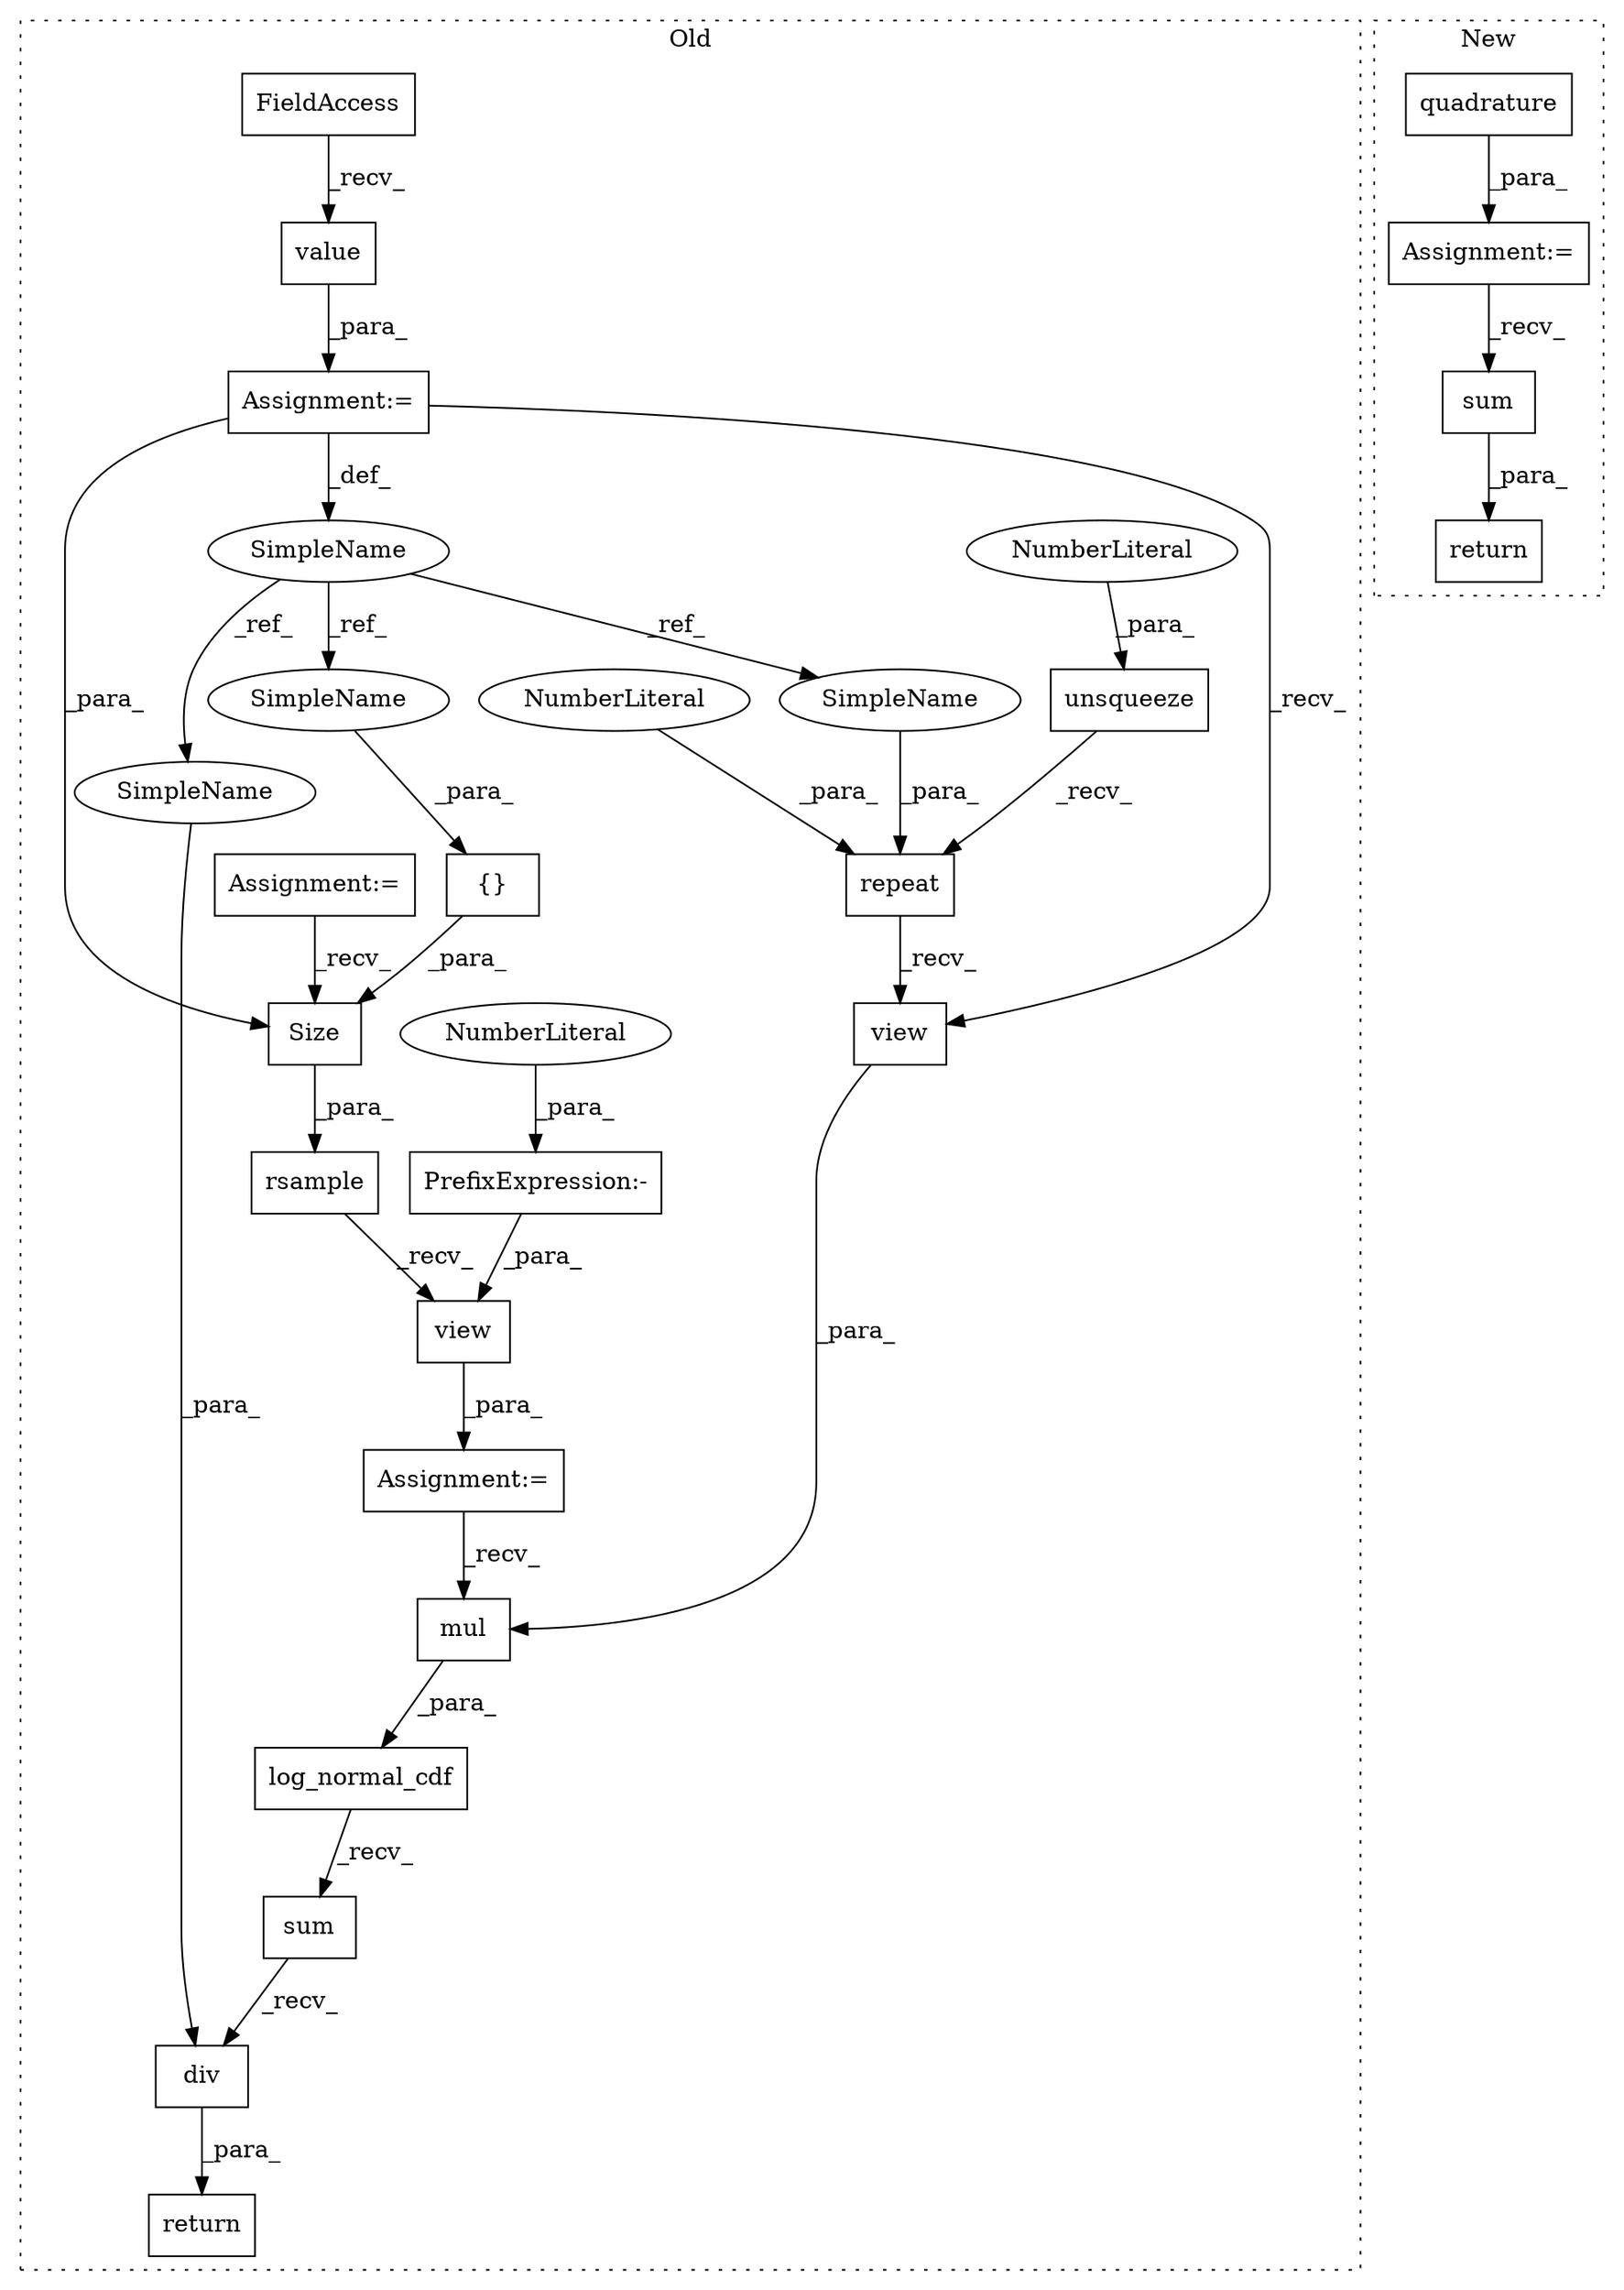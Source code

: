 digraph G {
subgraph cluster0 {
1 [label="repeat" a="32" s="1168,1188" l="7,1" shape="box"];
3 [label="NumberLiteral" a="34" s="1187" l="1" shape="ellipse"];
5 [label="unsqueeze" a="32" s="1155,1166" l="10,1" shape="box"];
6 [label="div" a="32" s="1253,1268" l="4,1" shape="box"];
8 [label="{}" a="4" s="1111,1123" l="1,1" shape="box"];
9 [label="rsample" a="32" s="1083,1125" l="8,1" shape="box"];
10 [label="NumberLiteral" a="34" s="1165" l="1" shape="ellipse"];
11 [label="view" a="32" s="1190,1197" l="5,1" shape="box"];
12 [label="mul" a="32" s="1234,1244" l="4,1" shape="box"];
13 [label="view" a="32" s="1127,1134" l="5,1" shape="box"];
14 [label="Size" a="32" s="1097,1124" l="5,1" shape="box"];
15 [label="sum" a="32" s="1247" l="5" shape="box"];
16 [label="SimpleName" a="42" s="1006" l="11" shape="ellipse"];
17 [label="Assignment:=" a="7" s="941" l="5" shape="box"];
18 [label="PrefixExpression:-" a="38" s="1132" l="1" shape="box"];
19 [label="NumberLiteral" a="34" s="1133" l="1" shape="ellipse"];
20 [label="value" a="32" s="1050" l="7" shape="box"];
21 [label="FieldAccess" a="22" s="1018" l="31" shape="box"];
22 [label="Assignment:=" a="7" s="1017" l="1" shape="box"];
23 [label="log_normal_cdf" a="32" s="1211,1245" l="15,1" shape="box"];
24 [label="Assignment:=" a="7" s="1070" l="1" shape="box"];
25 [label="return" a="41" s="1204" l="7" shape="box"];
27 [label="SimpleName" a="42" s="1257" l="11" shape="ellipse"];
28 [label="SimpleName" a="42" s="1112" l="11" shape="ellipse"];
29 [label="SimpleName" a="42" s="1175" l="11" shape="ellipse"];
label = "Old";
style="dotted";
}
subgraph cluster1 {
2 [label="sum" a="32" s="1260" l="5" shape="box"];
4 [label="Assignment:=" a="7" s="1198" l="1" shape="box"];
7 [label="quadrature" a="32" s="1204,1242" l="11,1" shape="box"];
26 [label="return" a="41" s="1249" l="7" shape="box"];
label = "New";
style="dotted";
}
1 -> 11 [label="_recv_"];
2 -> 26 [label="_para_"];
3 -> 1 [label="_para_"];
4 -> 2 [label="_recv_"];
5 -> 1 [label="_recv_"];
6 -> 25 [label="_para_"];
7 -> 4 [label="_para_"];
8 -> 14 [label="_para_"];
9 -> 13 [label="_recv_"];
10 -> 5 [label="_para_"];
11 -> 12 [label="_para_"];
12 -> 23 [label="_para_"];
13 -> 24 [label="_para_"];
14 -> 9 [label="_para_"];
15 -> 6 [label="_recv_"];
16 -> 28 [label="_ref_"];
16 -> 29 [label="_ref_"];
16 -> 27 [label="_ref_"];
17 -> 14 [label="_recv_"];
18 -> 13 [label="_para_"];
19 -> 18 [label="_para_"];
20 -> 22 [label="_para_"];
21 -> 20 [label="_recv_"];
22 -> 14 [label="_para_"];
22 -> 11 [label="_recv_"];
22 -> 16 [label="_def_"];
23 -> 15 [label="_recv_"];
24 -> 12 [label="_recv_"];
27 -> 6 [label="_para_"];
28 -> 8 [label="_para_"];
29 -> 1 [label="_para_"];
}
